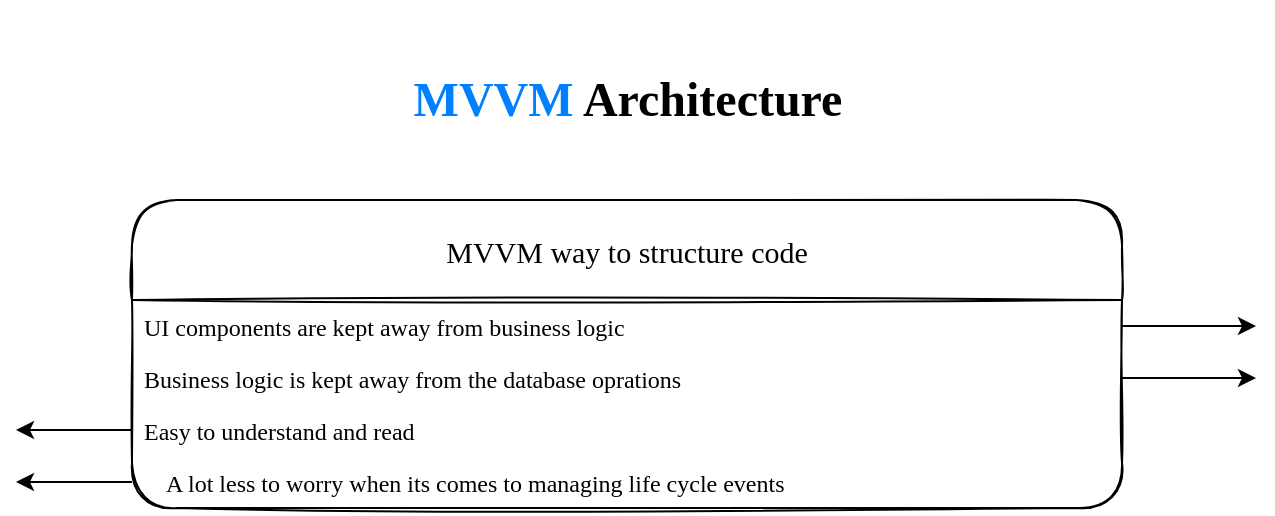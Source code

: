 <mxfile version="14.9.0" type="github">
  <diagram id="QZ7U8toWN5kSLHNz18gQ" name="Page-1">
    <mxGraphModel dx="1395" dy="752" grid="1" gridSize="10" guides="1" tooltips="1" connect="1" arrows="1" fold="1" page="1" pageScale="1" pageWidth="850" pageHeight="1100" math="0" shadow="0">
      <root>
        <mxCell id="0" />
        <mxCell id="1" parent="0" />
        <mxCell id="Y-a5dnPzHRK2GmVt-JUI-1" value="&lt;h1&gt;&lt;font face=&quot;Lucida Console&quot;&gt;&lt;font color=&quot;#007FFF&quot;&gt;MVVM &lt;/font&gt;Architecture&lt;/font&gt;&lt;/h1&gt;" style="text;html=1;strokeColor=none;fillColor=none;align=center;verticalAlign=middle;whiteSpace=wrap;rounded=0;" vertex="1" parent="1">
          <mxGeometry x="275.5" y="20" width="300" height="100" as="geometry" />
        </mxCell>
        <mxCell id="Y-a5dnPzHRK2GmVt-JUI-3" value="MVVM way to structure code" style="swimlane;fontStyle=0;childLayout=stackLayout;horizontal=1;startSize=50;horizontalStack=0;resizeParent=1;resizeParentMax=0;resizeLast=0;collapsible=1;marginBottom=0;fontSize=15;&#xa;borderRadius:10;rounded=1;shadow=0;glass=0;sketch=1;fontFamily=Lucida Console;spacingBottom=0;" vertex="1" parent="1">
          <mxGeometry x="178" y="120" width="495" height="154" as="geometry" />
        </mxCell>
        <mxCell id="Y-a5dnPzHRK2GmVt-JUI-4" value="UI components are kept away from business logic" style="text;strokeColor=none;fillColor=none;align=left;verticalAlign=top;spacingLeft=4;spacingRight=4;overflow=hidden;rotatable=0;points=[[0,0.5],[1,0.5]];portConstraint=eastwest;fontFamily=Lucida Console;" vertex="1" parent="Y-a5dnPzHRK2GmVt-JUI-3">
          <mxGeometry y="50" width="495" height="26" as="geometry" />
        </mxCell>
        <mxCell id="Y-a5dnPzHRK2GmVt-JUI-5" value="Business logic is kept away from the database oprations" style="text;strokeColor=none;fillColor=none;align=left;verticalAlign=top;spacingLeft=4;spacingRight=4;overflow=hidden;rotatable=0;points=[[0,0.5],[1,0.5]];portConstraint=eastwest;fontFamily=Lucida Console;" vertex="1" parent="Y-a5dnPzHRK2GmVt-JUI-3">
          <mxGeometry y="76" width="495" height="26" as="geometry" />
        </mxCell>
        <mxCell id="Y-a5dnPzHRK2GmVt-JUI-6" value="Easy to understand and read" style="text;strokeColor=none;fillColor=none;align=left;verticalAlign=top;spacingLeft=4;spacingRight=4;overflow=hidden;rotatable=0;points=[[0,0.5],[1,0.5]];portConstraint=eastwest;fontFamily=Lucida Console;" vertex="1" parent="Y-a5dnPzHRK2GmVt-JUI-3">
          <mxGeometry y="102" width="495" height="26" as="geometry" />
        </mxCell>
        <mxCell id="Y-a5dnPzHRK2GmVt-JUI-9" value="A lot less to worry when its comes to managing life cycle events" style="text;strokeColor=none;fillColor=none;align=left;verticalAlign=top;spacingLeft=15;spacingRight=4;overflow=hidden;rotatable=0;points=[[0,0.5],[1,0.5]];portConstraint=eastwest;spacingBottom=0;fontFamily=Lucida Console;" vertex="1" parent="Y-a5dnPzHRK2GmVt-JUI-3">
          <mxGeometry y="128" width="495" height="26" as="geometry" />
        </mxCell>
        <mxCell id="Y-a5dnPzHRK2GmVt-JUI-10" style="edgeStyle=orthogonalEdgeStyle;rounded=0;orthogonalLoop=1;jettySize=auto;html=1;exitX=1;exitY=0.5;exitDx=0;exitDy=0;fontFamily=Lucida Console;fontSize=15;startSize=50;" edge="1" parent="1" source="Y-a5dnPzHRK2GmVt-JUI-4">
          <mxGeometry relative="1" as="geometry">
            <mxPoint x="740" y="183" as="targetPoint" />
          </mxGeometry>
        </mxCell>
        <mxCell id="Y-a5dnPzHRK2GmVt-JUI-11" style="edgeStyle=orthogonalEdgeStyle;rounded=0;orthogonalLoop=1;jettySize=auto;html=1;exitX=1;exitY=0.5;exitDx=0;exitDy=0;fontFamily=Lucida Console;fontSize=15;startSize=50;" edge="1" parent="1" source="Y-a5dnPzHRK2GmVt-JUI-5">
          <mxGeometry relative="1" as="geometry">
            <mxPoint x="740" y="209" as="targetPoint" />
          </mxGeometry>
        </mxCell>
        <mxCell id="Y-a5dnPzHRK2GmVt-JUI-12" style="edgeStyle=orthogonalEdgeStyle;rounded=0;orthogonalLoop=1;jettySize=auto;html=1;fontFamily=Lucida Console;fontSize=15;startSize=50;" edge="1" parent="1" source="Y-a5dnPzHRK2GmVt-JUI-6">
          <mxGeometry relative="1" as="geometry">
            <mxPoint x="120" y="235" as="targetPoint" />
          </mxGeometry>
        </mxCell>
        <mxCell id="Y-a5dnPzHRK2GmVt-JUI-13" style="edgeStyle=orthogonalEdgeStyle;rounded=0;orthogonalLoop=1;jettySize=auto;html=1;exitX=0;exitY=0.5;exitDx=0;exitDy=0;fontFamily=Lucida Console;fontSize=15;startSize=50;" edge="1" parent="1" source="Y-a5dnPzHRK2GmVt-JUI-9">
          <mxGeometry relative="1" as="geometry">
            <mxPoint x="120" y="261" as="targetPoint" />
          </mxGeometry>
        </mxCell>
      </root>
    </mxGraphModel>
  </diagram>
</mxfile>
